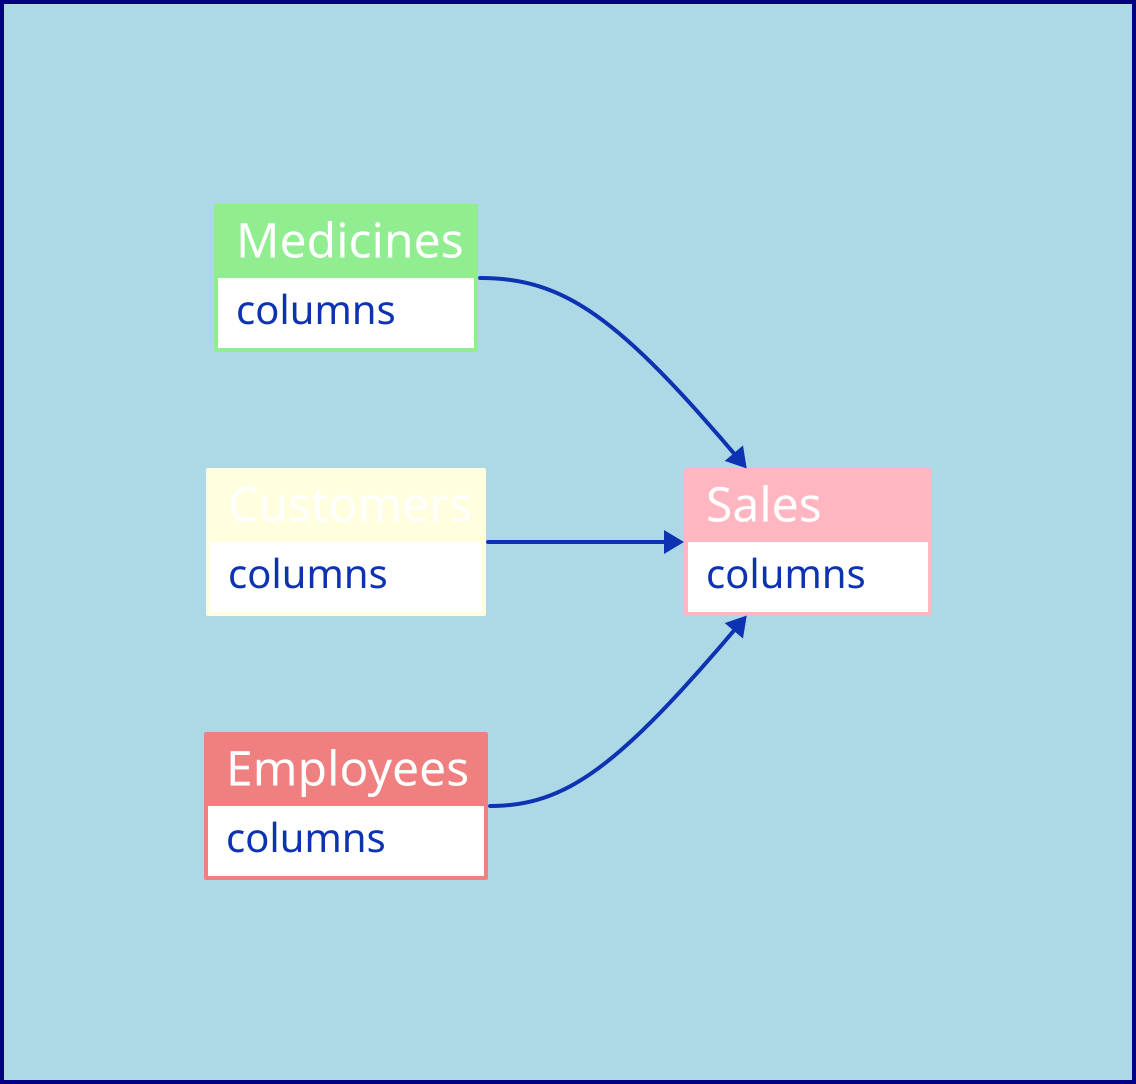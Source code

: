 direction: right

style: {
  fill: lightblue
  stroke: navy
  stroke-width: 2
}

medicines: {
  shape: sql_table
  label: "Medicines"
  columns: [
    "medicine_id (PK)"
    "name"
    "manufacturer"
    "dosage"
    "unit_price"
    "quantity_in_stock"
  ]
  style: {
    fill: lightgreen
  }
}

customers: {
  shape: sql_table
  label: "Customers"
  columns: [
    "customer_id (PK)"
    "name"
    "address"
    "phone_number"
  ]
  style: {
    fill: lightyellow
  }
}

employees: {
  shape: sql_table
  label: "Employees"
  columns: [
    "employee_id (PK)"
    "name"
    "role"
    "salary"
  ]
  style: {
    fill: lightcoral
  }
}

sales: {
  shape: sql_table
  label: "Sales"
  columns: [
    "sale_id (PK)"
    "customer_id (FK)"
    "employee_id (FK)"
    "medicine_id (FK)"
    "sale_date"
    "quantity_sold"
    "total_price"
  ]
  style: {
    fill: lightpink
  }
}

medicines -> sales
customers -> sales
employees -> sales